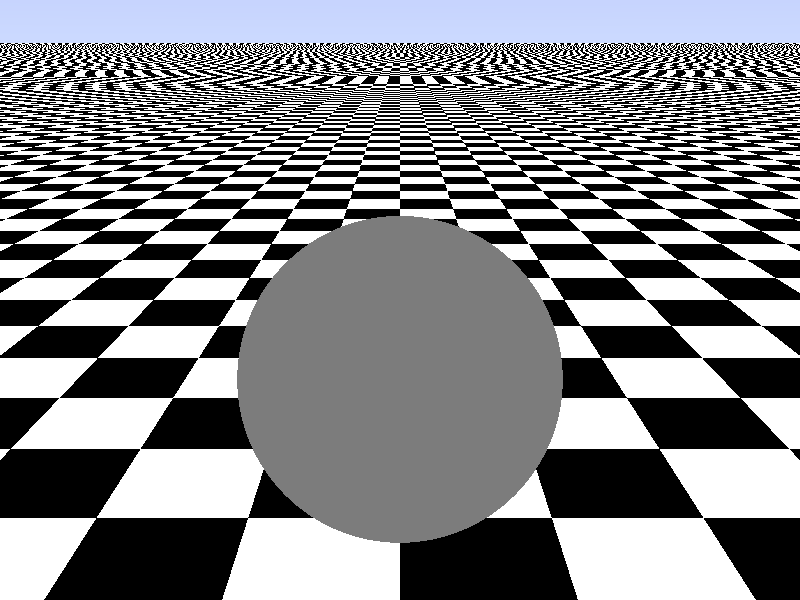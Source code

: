 // This work is licensed under the Creative Commons Attribution 3.0 Unported License.
// To view a copy of this license, visit http://creativecommons.org/licenses/by/3.0/
// or send a letter to Creative Commons, 444 Castro Street, Suite 900, Mountain View,
// California, 94041, USA.
//
// UberPOV Raytracer sample file.
// Created by Christoph Lipka - 2013-08-23
// Updated by Christoph Lipka - 2016-08-24
// This file demonstrates the stochastic anti-aliasing mode.
//
// +w800 +h600 -a
// +w800 +h600 +am2 +a0.1
// +w800 +h600 +am3 +a0.1  +ac0.9 +r3
// +w800 +h600 +am3 +a0.03 +ac0.9 +r4

#version 3.7;

// also toy around with this:
#declare Focal_Blur = no;

global_settings{ assumed_gamma 1.0 }

camera {
  perspective angle 50
  location  <0.0, 3,-5.0>
  right     x*image_width/image_height
  look_at   <0.0, 1.5, 0.0>
  #if (Focal_Blur)
    focal_point <0.0, 1.0, -0.5>
    blur_samples 1, 64
    aperture 0.1
    confidence 0.9
    variance   0.1
  #end
}

light_source{ <3000,3000,-3000> color rgb 1 }

sky_sphere {
  pigment {
    gradient <0,1,0>
    color_map {
      [0.00 rgb <0.6,0.7,1.0>]
      [0.35 rgb <0.1,0.0,0.8>]
      [0.65 rgb <0.1,0.0,0.8>]
      [1.00 rgb <0.6,0.7,1.0>] 
    } 
    scale 2
  }
}

plane{ <0,1,0>, 0 
  texture{
    pigment{ checker color rgb 1 color rgb 0 }
    finish {
      ambient 0.1
      diffuse 0.9
      phong 0.1
    }
  }
}

sphere { <0,1,0>, 1
  texture {
    pigment { rgb <0.2, 0.2, 0.2> }
    finish {
      ambient 0.1
      diffuse 0.7
      brilliance 6.0
      reflection 0.6
      phong 0.8
      phong_size 120
    }
  }
}

  
